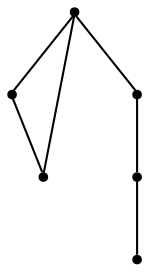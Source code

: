 graph {
  node [shape=point,comment="{\"directed\":false,\"doi\":\"10.4230/LIPIcs.GD.2024.28\",\"figure\":\"6 (7)\"}"]

  v0 [pos="916.0034295081658,1669.1651897660784"]
  v1 [pos="460.51838354167774,1688.4290797968074"]
  v2 [pos="837.8680352726268,1511.725246128752"]
  v3 [pos="468.58487527417196,1603.577526684137"]
  v4 [pos="679.5503522658972,1826.7652292338694"]
  v5 [pos="574.1267618421487,1489.0876448366673"]

  v0 -- v1 [id="-1",pos="916.0034295081658,1669.1651897660784 460.51838354167774,1688.4290797968074 460.51838354167774,1688.4290797968074 460.51838354167774,1688.4290797968074"]
  v5 -- v0 [id="-2",pos="574.1267618421487,1489.0876448366673 916.0034295081658,1669.1651897660784 916.0034295081658,1669.1651897660784 916.0034295081658,1669.1651897660784"]
  v4 -- v3 [id="-3",pos="679.5503522658972,1826.7652292338694 468.58487527417196,1603.577526684137 468.58487527417196,1603.577526684137 468.58487527417196,1603.577526684137"]
  v4 -- v5 [id="-4",pos="679.5503522658972,1826.7652292338694 574.1267618421487,1489.0876448366673 574.1267618421487,1489.0876448366673 574.1267618421487,1489.0876448366673"]
  v4 -- v2 [id="-5",pos="679.5503522658972,1826.7652292338694 837.8680352726268,1511.725246128752 837.8680352726268,1511.725246128752 837.8680352726268,1511.725246128752"]
  v2 -- v3 [id="-6",pos="837.8680352726268,1511.725246128752 468.58487527417196,1603.577526684137 468.58487527417196,1603.577526684137 468.58487527417196,1603.577526684137"]
}